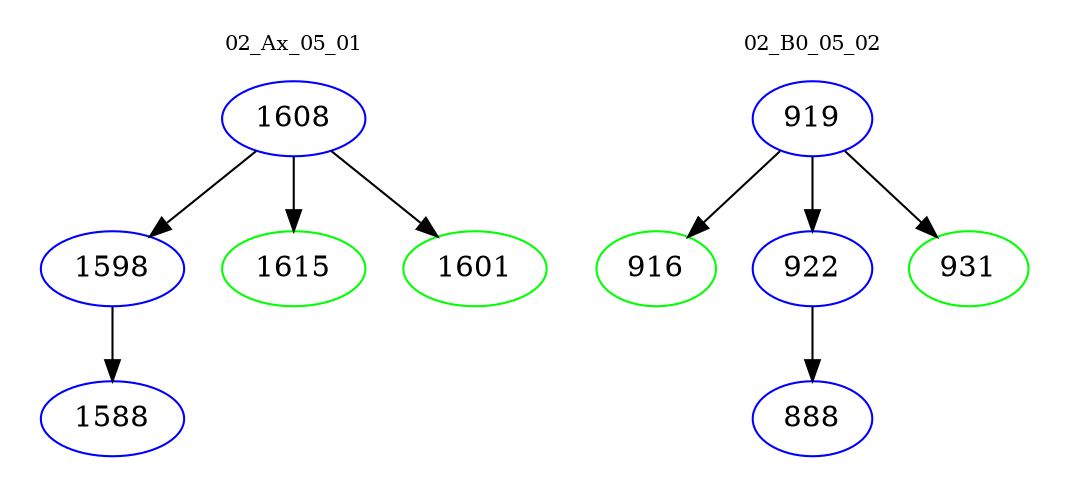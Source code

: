 digraph{
subgraph cluster_0 {
color = white
label = "02_Ax_05_01";
fontsize=10;
T0_1608 [label="1608", color="blue"]
T0_1608 -> T0_1598 [color="black"]
T0_1598 [label="1598", color="blue"]
T0_1598 -> T0_1588 [color="black"]
T0_1588 [label="1588", color="blue"]
T0_1608 -> T0_1615 [color="black"]
T0_1615 [label="1615", color="green"]
T0_1608 -> T0_1601 [color="black"]
T0_1601 [label="1601", color="green"]
}
subgraph cluster_1 {
color = white
label = "02_B0_05_02";
fontsize=10;
T1_919 [label="919", color="blue"]
T1_919 -> T1_916 [color="black"]
T1_916 [label="916", color="green"]
T1_919 -> T1_922 [color="black"]
T1_922 [label="922", color="blue"]
T1_922 -> T1_888 [color="black"]
T1_888 [label="888", color="blue"]
T1_919 -> T1_931 [color="black"]
T1_931 [label="931", color="green"]
}
}
